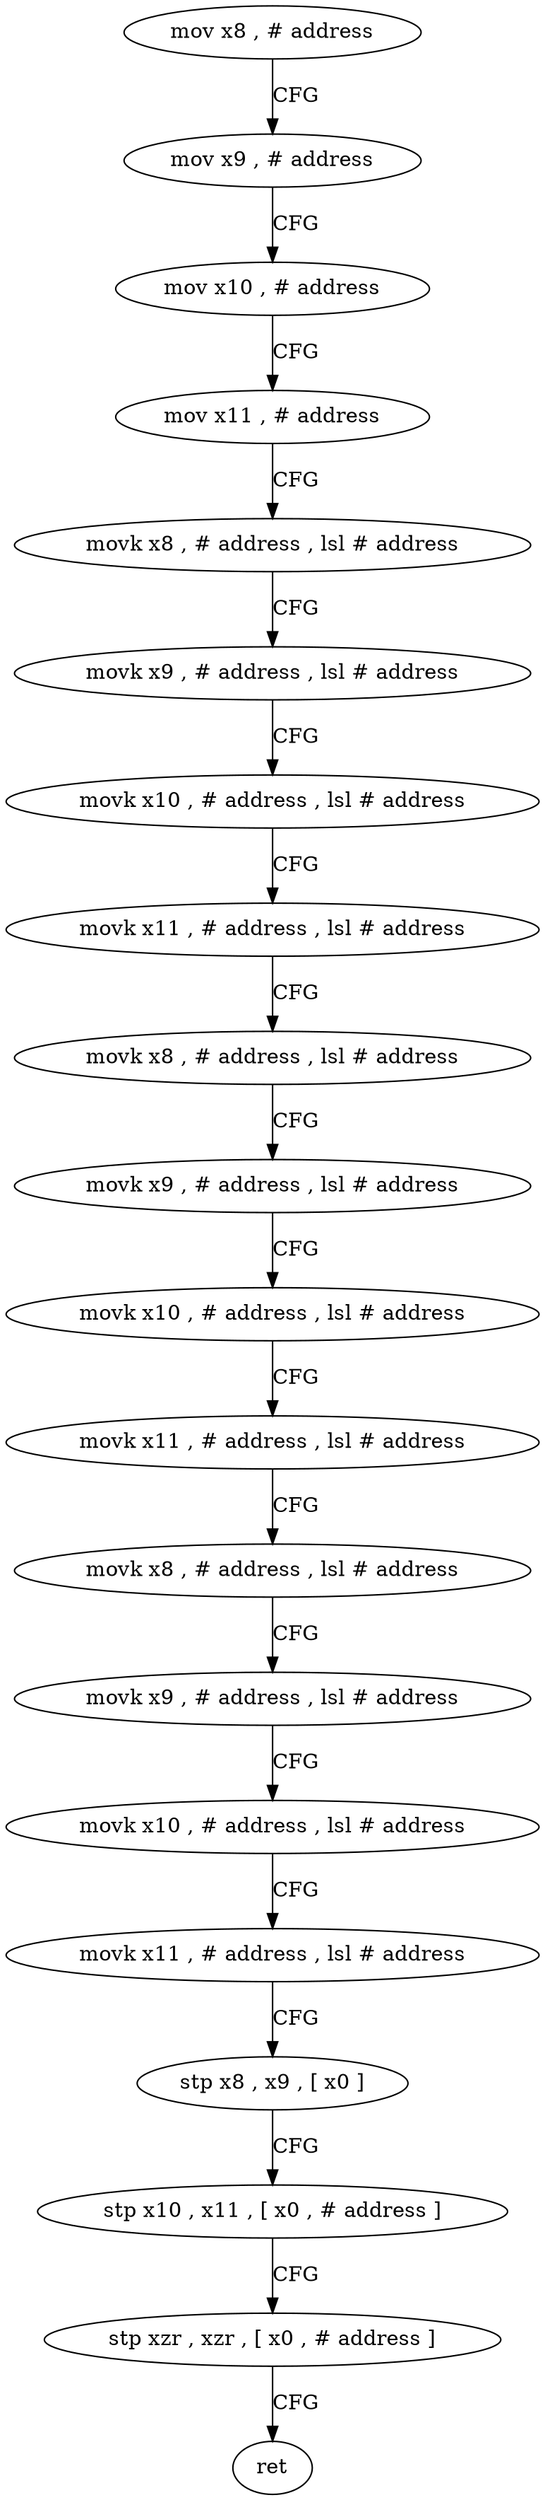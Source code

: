 digraph "func" {
"4233228" [label = "mov x8 , # address" ]
"4233232" [label = "mov x9 , # address" ]
"4233236" [label = "mov x10 , # address" ]
"4233240" [label = "mov x11 , # address" ]
"4233244" [label = "movk x8 , # address , lsl # address" ]
"4233248" [label = "movk x9 , # address , lsl # address" ]
"4233252" [label = "movk x10 , # address , lsl # address" ]
"4233256" [label = "movk x11 , # address , lsl # address" ]
"4233260" [label = "movk x8 , # address , lsl # address" ]
"4233264" [label = "movk x9 , # address , lsl # address" ]
"4233268" [label = "movk x10 , # address , lsl # address" ]
"4233272" [label = "movk x11 , # address , lsl # address" ]
"4233276" [label = "movk x8 , # address , lsl # address" ]
"4233280" [label = "movk x9 , # address , lsl # address" ]
"4233284" [label = "movk x10 , # address , lsl # address" ]
"4233288" [label = "movk x11 , # address , lsl # address" ]
"4233292" [label = "stp x8 , x9 , [ x0 ]" ]
"4233296" [label = "stp x10 , x11 , [ x0 , # address ]" ]
"4233300" [label = "stp xzr , xzr , [ x0 , # address ]" ]
"4233304" [label = "ret" ]
"4233228" -> "4233232" [ label = "CFG" ]
"4233232" -> "4233236" [ label = "CFG" ]
"4233236" -> "4233240" [ label = "CFG" ]
"4233240" -> "4233244" [ label = "CFG" ]
"4233244" -> "4233248" [ label = "CFG" ]
"4233248" -> "4233252" [ label = "CFG" ]
"4233252" -> "4233256" [ label = "CFG" ]
"4233256" -> "4233260" [ label = "CFG" ]
"4233260" -> "4233264" [ label = "CFG" ]
"4233264" -> "4233268" [ label = "CFG" ]
"4233268" -> "4233272" [ label = "CFG" ]
"4233272" -> "4233276" [ label = "CFG" ]
"4233276" -> "4233280" [ label = "CFG" ]
"4233280" -> "4233284" [ label = "CFG" ]
"4233284" -> "4233288" [ label = "CFG" ]
"4233288" -> "4233292" [ label = "CFG" ]
"4233292" -> "4233296" [ label = "CFG" ]
"4233296" -> "4233300" [ label = "CFG" ]
"4233300" -> "4233304" [ label = "CFG" ]
}
